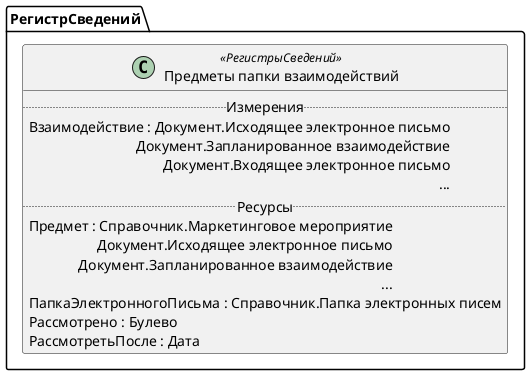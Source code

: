 ﻿@startuml ПредметыПапкиВзаимодействий
'!include templates.wsd
'..\include templates.wsd
class РегистрСведений.ПредметыПапкиВзаимодействий as "Предметы папки взаимодействий" <<РегистрыСведений>>
{
..Измерения..
Взаимодействие : Документ.Исходящее электронное письмо\rДокумент.Запланированное взаимодействие\rДокумент.Входящее электронное письмо\r...
..Ресурсы..
Предмет : Справочник.Маркетинговое мероприятие\rДокумент.Исходящее электронное письмо\rДокумент.Запланированное взаимодействие\r...
ПапкаЭлектронногоПисьма : Справочник.Папка электронных писем
Рассмотрено : Булево
РассмотретьПосле : Дата
}
@enduml
